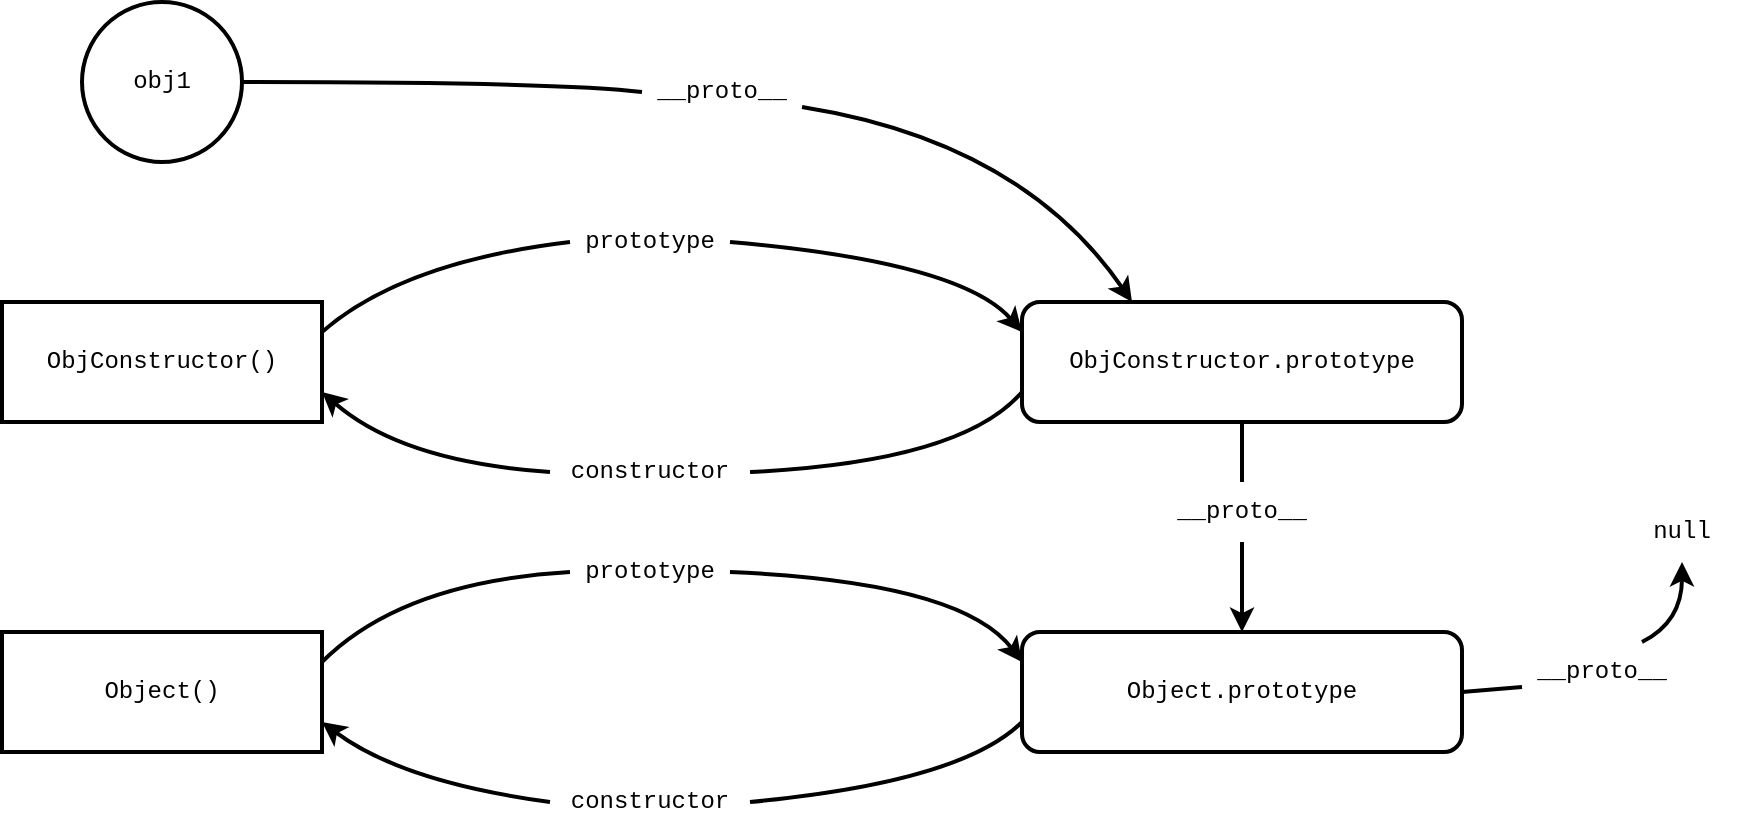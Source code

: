 <mxfile version="20.2.3" type="device"><diagram id="ER9gidd0EnEeO-nXYFLb" name="第 1 页"><mxGraphModel dx="786" dy="530" grid="1" gridSize="10" guides="1" tooltips="1" connect="1" arrows="1" fold="1" page="1" pageScale="1" pageWidth="827" pageHeight="1169" math="0" shadow="0"><root><mxCell id="0"/><mxCell id="1" parent="0"/><mxCell id="tuc23D8aVdLo2x-mG501-1" value="obj1" style="ellipse;whiteSpace=wrap;html=1;aspect=fixed;strokeWidth=2;fontFamily=Courier New;" parent="1" vertex="1"><mxGeometry x="80" y="40" width="80" height="80" as="geometry"/></mxCell><mxCell id="tuc23D8aVdLo2x-mG501-2" value="ObjConstructor.prototype" style="rounded=1;whiteSpace=wrap;html=1;strokeWidth=2;fontFamily=Courier New;" parent="1" vertex="1"><mxGeometry x="550" y="190" width="220" height="60" as="geometry"/></mxCell><mxCell id="tuc23D8aVdLo2x-mG501-3" value="ObjConstructor()" style="rounded=0;whiteSpace=wrap;html=1;strokeWidth=2;fontFamily=Courier New;" parent="1" vertex="1"><mxGeometry x="40" y="190" width="160" height="60" as="geometry"/></mxCell><mxCell id="tuc23D8aVdLo2x-mG501-4" value="" style="curved=1;endArrow=classic;html=1;rounded=0;exitX=1;exitY=0.75;exitDx=0;exitDy=0;entryX=0.25;entryY=0;entryDx=0;entryDy=0;startArrow=none;strokeWidth=2;fontFamily=Courier New;" parent="1" source="tuc23D8aVdLo2x-mG501-7" target="tuc23D8aVdLo2x-mG501-2" edge="1"><mxGeometry width="50" height="50" relative="1" as="geometry"><mxPoint x="380" y="300" as="sourcePoint"/><mxPoint x="430" y="250" as="targetPoint"/><Array as="points"><mxPoint x="550" y="110"/></Array></mxGeometry></mxCell><mxCell id="tuc23D8aVdLo2x-mG501-7" value="__proto__" style="text;html=1;strokeColor=none;fillColor=none;align=center;verticalAlign=middle;whiteSpace=wrap;rounded=0;strokeWidth=2;fontFamily=Courier New;" parent="1" vertex="1"><mxGeometry x="360" y="70" width="80" height="30" as="geometry"/></mxCell><mxCell id="tuc23D8aVdLo2x-mG501-8" value="" style="curved=1;endArrow=none;html=1;rounded=0;exitX=1;exitY=0.5;exitDx=0;exitDy=0;entryX=0;entryY=0.5;entryDx=0;entryDy=0;strokeWidth=2;fontFamily=Courier New;" parent="1" source="tuc23D8aVdLo2x-mG501-1" target="tuc23D8aVdLo2x-mG501-7" edge="1"><mxGeometry width="50" height="50" relative="1" as="geometry"><mxPoint x="120" y="80" as="sourcePoint"/><mxPoint x="640" y="145" as="targetPoint"/><Array as="points"><mxPoint x="320" y="80"/></Array></mxGeometry></mxCell><mxCell id="tuc23D8aVdLo2x-mG501-9" value="" style="curved=1;endArrow=classic;html=1;rounded=0;exitX=1;exitY=0.5;exitDx=0;exitDy=0;entryX=0;entryY=0.25;entryDx=0;entryDy=0;startArrow=none;strokeWidth=2;fontFamily=Courier New;" parent="1" source="tuc23D8aVdLo2x-mG501-10" target="tuc23D8aVdLo2x-mG501-2" edge="1"><mxGeometry width="50" height="50" relative="1" as="geometry"><mxPoint x="380" y="300" as="sourcePoint"/><mxPoint x="430" y="250" as="targetPoint"/><Array as="points"><mxPoint x="520" y="170"/></Array></mxGeometry></mxCell><mxCell id="tuc23D8aVdLo2x-mG501-10" value="prototype" style="text;html=1;strokeColor=none;fillColor=none;align=center;verticalAlign=middle;whiteSpace=wrap;rounded=0;strokeWidth=2;fontFamily=Courier New;" parent="1" vertex="1"><mxGeometry x="324" y="145" width="80" height="30" as="geometry"/></mxCell><mxCell id="tuc23D8aVdLo2x-mG501-11" value="" style="curved=1;endArrow=none;html=1;rounded=0;exitX=1;exitY=0.25;exitDx=0;exitDy=0;entryX=0;entryY=0.5;entryDx=0;entryDy=0;strokeWidth=2;fontFamily=Courier New;" parent="1" source="tuc23D8aVdLo2x-mG501-3" target="tuc23D8aVdLo2x-mG501-10" edge="1"><mxGeometry width="50" height="50" relative="1" as="geometry"><mxPoint x="160" y="230" as="sourcePoint"/><mxPoint x="640" y="175" as="targetPoint"/><Array as="points"><mxPoint x="240" y="170"/></Array></mxGeometry></mxCell><mxCell id="tuc23D8aVdLo2x-mG501-12" value="" style="curved=1;endArrow=classic;html=1;rounded=0;entryX=1;entryY=0.75;entryDx=0;entryDy=0;exitX=0;exitY=0.5;exitDx=0;exitDy=0;startArrow=none;strokeWidth=2;fontFamily=Courier New;" parent="1" source="tuc23D8aVdLo2x-mG501-13" target="tuc23D8aVdLo2x-mG501-3" edge="1"><mxGeometry width="50" height="50" relative="1" as="geometry"><mxPoint x="380" y="300" as="sourcePoint"/><mxPoint x="430" y="250" as="targetPoint"/><Array as="points"><mxPoint x="240" y="270"/></Array></mxGeometry></mxCell><mxCell id="tuc23D8aVdLo2x-mG501-13" value="constructor" style="text;html=1;strokeColor=none;fillColor=none;align=center;verticalAlign=middle;whiteSpace=wrap;rounded=0;strokeWidth=2;fontFamily=Courier New;" parent="1" vertex="1"><mxGeometry x="314" y="260" width="100" height="30" as="geometry"/></mxCell><mxCell id="tuc23D8aVdLo2x-mG501-14" value="" style="curved=1;endArrow=none;html=1;rounded=0;entryX=1;entryY=0.5;entryDx=0;entryDy=0;exitX=0;exitY=0.75;exitDx=0;exitDy=0;strokeWidth=2;fontFamily=Courier New;" parent="1" source="tuc23D8aVdLo2x-mG501-2" target="tuc23D8aVdLo2x-mG501-13" edge="1"><mxGeometry width="50" height="50" relative="1" as="geometry"><mxPoint x="670" y="190" as="sourcePoint"/><mxPoint x="160" y="245" as="targetPoint"/><Array as="points"><mxPoint x="520" y="270"/></Array></mxGeometry></mxCell><mxCell id="L3SzdefOVNnU11cioL_W-1" value="Object.prototype" style="rounded=1;whiteSpace=wrap;html=1;strokeWidth=2;fontFamily=Courier New;" vertex="1" parent="1"><mxGeometry x="550" y="355" width="220" height="60" as="geometry"/></mxCell><mxCell id="L3SzdefOVNnU11cioL_W-2" value="Object()" style="rounded=0;whiteSpace=wrap;html=1;strokeWidth=2;fontFamily=Courier New;" vertex="1" parent="1"><mxGeometry x="40" y="355" width="160" height="60" as="geometry"/></mxCell><mxCell id="L3SzdefOVNnU11cioL_W-3" value="" style="curved=1;endArrow=classic;html=1;rounded=0;exitX=1;exitY=0.5;exitDx=0;exitDy=0;entryX=0;entryY=0.25;entryDx=0;entryDy=0;startArrow=none;strokeWidth=2;fontFamily=Courier New;" edge="1" parent="1" source="L3SzdefOVNnU11cioL_W-4" target="L3SzdefOVNnU11cioL_W-1"><mxGeometry width="50" height="50" relative="1" as="geometry"><mxPoint x="380" y="465" as="sourcePoint"/><mxPoint x="430" y="415" as="targetPoint"/><Array as="points"><mxPoint x="520" y="330"/></Array></mxGeometry></mxCell><mxCell id="L3SzdefOVNnU11cioL_W-4" value="prototype" style="text;html=1;strokeColor=none;fillColor=none;align=center;verticalAlign=middle;whiteSpace=wrap;rounded=0;strokeWidth=2;fontFamily=Courier New;" vertex="1" parent="1"><mxGeometry x="324" y="310" width="80" height="30" as="geometry"/></mxCell><mxCell id="L3SzdefOVNnU11cioL_W-5" value="" style="curved=1;endArrow=none;html=1;rounded=0;exitX=1;exitY=0.25;exitDx=0;exitDy=0;entryX=0;entryY=0.5;entryDx=0;entryDy=0;strokeWidth=2;fontFamily=Courier New;" edge="1" parent="1" source="L3SzdefOVNnU11cioL_W-2" target="L3SzdefOVNnU11cioL_W-4"><mxGeometry width="50" height="50" relative="1" as="geometry"><mxPoint x="160" y="395" as="sourcePoint"/><mxPoint x="640" y="340" as="targetPoint"/><Array as="points"><mxPoint x="240" y="330"/></Array></mxGeometry></mxCell><mxCell id="L3SzdefOVNnU11cioL_W-6" value="" style="curved=1;endArrow=classic;html=1;rounded=0;entryX=1;entryY=0.75;entryDx=0;entryDy=0;exitX=0;exitY=0.5;exitDx=0;exitDy=0;startArrow=none;strokeWidth=2;fontFamily=Courier New;" edge="1" parent="1" source="L3SzdefOVNnU11cioL_W-7" target="L3SzdefOVNnU11cioL_W-2"><mxGeometry width="50" height="50" relative="1" as="geometry"><mxPoint x="380" y="465" as="sourcePoint"/><mxPoint x="430" y="415" as="targetPoint"/><Array as="points"><mxPoint x="240" y="430"/></Array></mxGeometry></mxCell><mxCell id="L3SzdefOVNnU11cioL_W-7" value="constructor" style="text;html=1;strokeColor=none;fillColor=none;align=center;verticalAlign=middle;whiteSpace=wrap;rounded=0;strokeWidth=2;fontFamily=Courier New;" vertex="1" parent="1"><mxGeometry x="314" y="425" width="100" height="30" as="geometry"/></mxCell><mxCell id="L3SzdefOVNnU11cioL_W-8" value="" style="curved=1;endArrow=none;html=1;rounded=0;entryX=1;entryY=0.5;entryDx=0;entryDy=0;exitX=0;exitY=0.75;exitDx=0;exitDy=0;strokeWidth=2;fontFamily=Courier New;" edge="1" parent="1" source="L3SzdefOVNnU11cioL_W-1" target="L3SzdefOVNnU11cioL_W-7"><mxGeometry width="50" height="50" relative="1" as="geometry"><mxPoint x="670" y="355" as="sourcePoint"/><mxPoint x="160" y="410" as="targetPoint"/><Array as="points"><mxPoint x="520" y="430"/></Array></mxGeometry></mxCell><mxCell id="L3SzdefOVNnU11cioL_W-9" value="" style="curved=1;endArrow=classic;html=1;rounded=0;exitX=0.5;exitY=1;exitDx=0;exitDy=0;entryX=0.5;entryY=0;entryDx=0;entryDy=0;startArrow=none;strokeWidth=2;fontFamily=Courier New;" edge="1" parent="1" source="L3SzdefOVNnU11cioL_W-10" target="L3SzdefOVNnU11cioL_W-1"><mxGeometry width="50" height="50" relative="1" as="geometry"><mxPoint x="600" y="295" as="sourcePoint"/><mxPoint x="746" y="340" as="targetPoint"/></mxGeometry></mxCell><mxCell id="L3SzdefOVNnU11cioL_W-10" value="__proto__" style="text;html=1;strokeColor=none;fillColor=none;align=center;verticalAlign=middle;whiteSpace=wrap;rounded=0;strokeWidth=2;fontFamily=Courier New;" vertex="1" parent="1"><mxGeometry x="620" y="280" width="80" height="30" as="geometry"/></mxCell><mxCell id="L3SzdefOVNnU11cioL_W-11" value="" style="curved=1;endArrow=none;html=1;rounded=0;exitX=0.5;exitY=1;exitDx=0;exitDy=0;entryX=0.5;entryY=0;entryDx=0;entryDy=0;startArrow=none;strokeWidth=2;fontFamily=Courier New;" edge="1" parent="1" source="tuc23D8aVdLo2x-mG501-2" target="L3SzdefOVNnU11cioL_W-10"><mxGeometry width="50" height="50" relative="1" as="geometry"><mxPoint x="660" y="250" as="sourcePoint"/><mxPoint x="660" y="355" as="targetPoint"/></mxGeometry></mxCell><mxCell id="L3SzdefOVNnU11cioL_W-12" value="null" style="text;html=1;strokeColor=none;fillColor=none;align=center;verticalAlign=middle;whiteSpace=wrap;rounded=0;strokeWidth=2;fontFamily=Courier New;" vertex="1" parent="1"><mxGeometry x="840" y="290" width="80" height="30" as="geometry"/></mxCell><mxCell id="L3SzdefOVNnU11cioL_W-14" value="" style="curved=1;endArrow=classic;html=1;rounded=0;exitX=0.75;exitY=0;exitDx=0;exitDy=0;entryX=0.5;entryY=1;entryDx=0;entryDy=0;startArrow=none;strokeWidth=2;fontFamily=Courier New;" edge="1" parent="1" source="L3SzdefOVNnU11cioL_W-15" target="L3SzdefOVNnU11cioL_W-12"><mxGeometry width="50" height="50" relative="1" as="geometry"><mxPoint x="414" y="335" as="sourcePoint"/><mxPoint x="560" y="380" as="targetPoint"/><Array as="points"><mxPoint x="880" y="350"/></Array></mxGeometry></mxCell><mxCell id="L3SzdefOVNnU11cioL_W-15" value="__proto__" style="text;html=1;strokeColor=none;fillColor=none;align=center;verticalAlign=middle;whiteSpace=wrap;rounded=0;strokeWidth=2;fontFamily=Courier New;" vertex="1" parent="1"><mxGeometry x="800" y="360" width="80" height="30" as="geometry"/></mxCell><mxCell id="L3SzdefOVNnU11cioL_W-16" value="" style="curved=1;endArrow=none;html=1;rounded=0;exitX=1;exitY=0.5;exitDx=0;exitDy=0;entryX=0;entryY=0.75;entryDx=0;entryDy=0;startArrow=none;strokeWidth=2;fontFamily=Courier New;" edge="1" parent="1" source="L3SzdefOVNnU11cioL_W-1" target="L3SzdefOVNnU11cioL_W-15"><mxGeometry width="50" height="50" relative="1" as="geometry"><mxPoint x="770" y="385" as="sourcePoint"/><mxPoint x="880" y="320" as="targetPoint"/><Array as="points"/></mxGeometry></mxCell></root></mxGraphModel></diagram></mxfile>